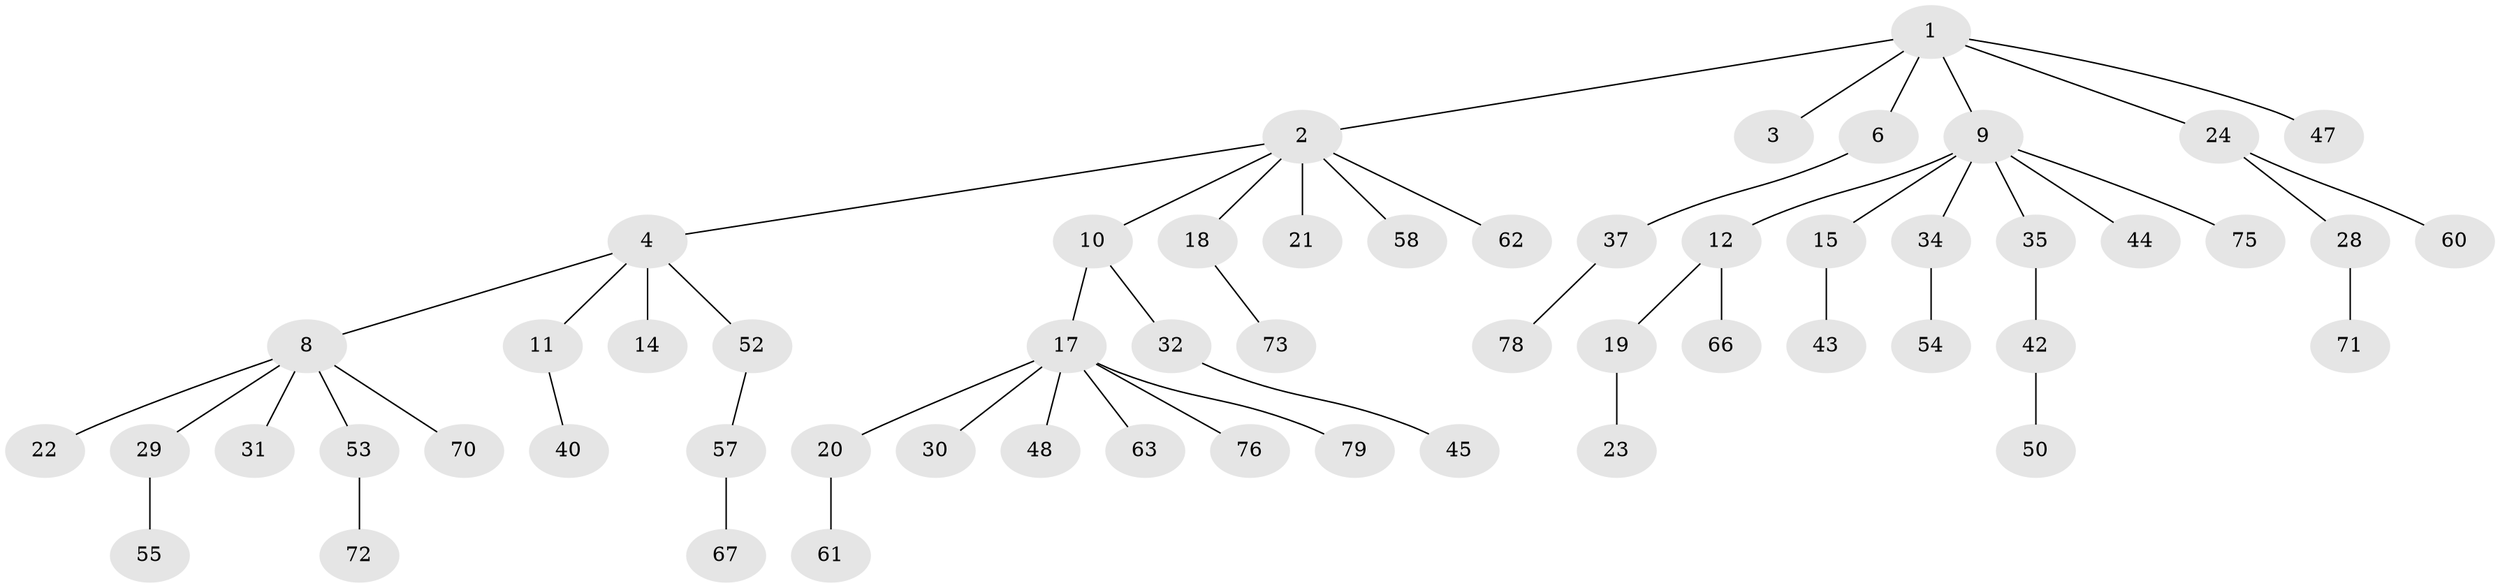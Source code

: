 // Generated by graph-tools (version 1.1) at 2025/52/02/27/25 19:52:13]
// undirected, 56 vertices, 55 edges
graph export_dot {
graph [start="1"]
  node [color=gray90,style=filled];
  1 [super="+74"];
  2 [super="+5"];
  3;
  4 [super="+7"];
  6 [super="+80"];
  8 [super="+13"];
  9 [super="+25"];
  10 [super="+16"];
  11 [super="+59"];
  12 [super="+27"];
  14 [super="+56"];
  15;
  17 [super="+46"];
  18 [super="+33"];
  19 [super="+36"];
  20 [super="+81"];
  21;
  22 [super="+41"];
  23;
  24 [super="+26"];
  28 [super="+82"];
  29 [super="+39"];
  30 [super="+49"];
  31;
  32 [super="+38"];
  34 [super="+51"];
  35;
  37;
  40;
  42 [super="+64"];
  43;
  44 [super="+83"];
  45;
  47;
  48;
  50;
  52 [super="+77"];
  53 [super="+68"];
  54 [super="+65"];
  55;
  57;
  58;
  60 [super="+69"];
  61;
  62;
  63;
  66;
  67;
  70;
  71;
  72;
  73;
  75;
  76;
  78;
  79;
  1 -- 2;
  1 -- 3;
  1 -- 6;
  1 -- 9;
  1 -- 24;
  1 -- 47;
  2 -- 4;
  2 -- 18;
  2 -- 58;
  2 -- 21;
  2 -- 10;
  2 -- 62;
  4 -- 8;
  4 -- 14;
  4 -- 52;
  4 -- 11;
  6 -- 37;
  8 -- 22;
  8 -- 53;
  8 -- 29;
  8 -- 70;
  8 -- 31;
  9 -- 12;
  9 -- 15;
  9 -- 34;
  9 -- 75;
  9 -- 44;
  9 -- 35;
  10 -- 17;
  10 -- 32;
  11 -- 40;
  12 -- 19;
  12 -- 66;
  15 -- 43;
  17 -- 20;
  17 -- 30;
  17 -- 48;
  17 -- 76;
  17 -- 63;
  17 -- 79;
  18 -- 73;
  19 -- 23;
  20 -- 61;
  24 -- 60;
  24 -- 28;
  28 -- 71;
  29 -- 55;
  32 -- 45;
  34 -- 54;
  35 -- 42;
  37 -- 78;
  42 -- 50;
  52 -- 57;
  53 -- 72;
  57 -- 67;
}
